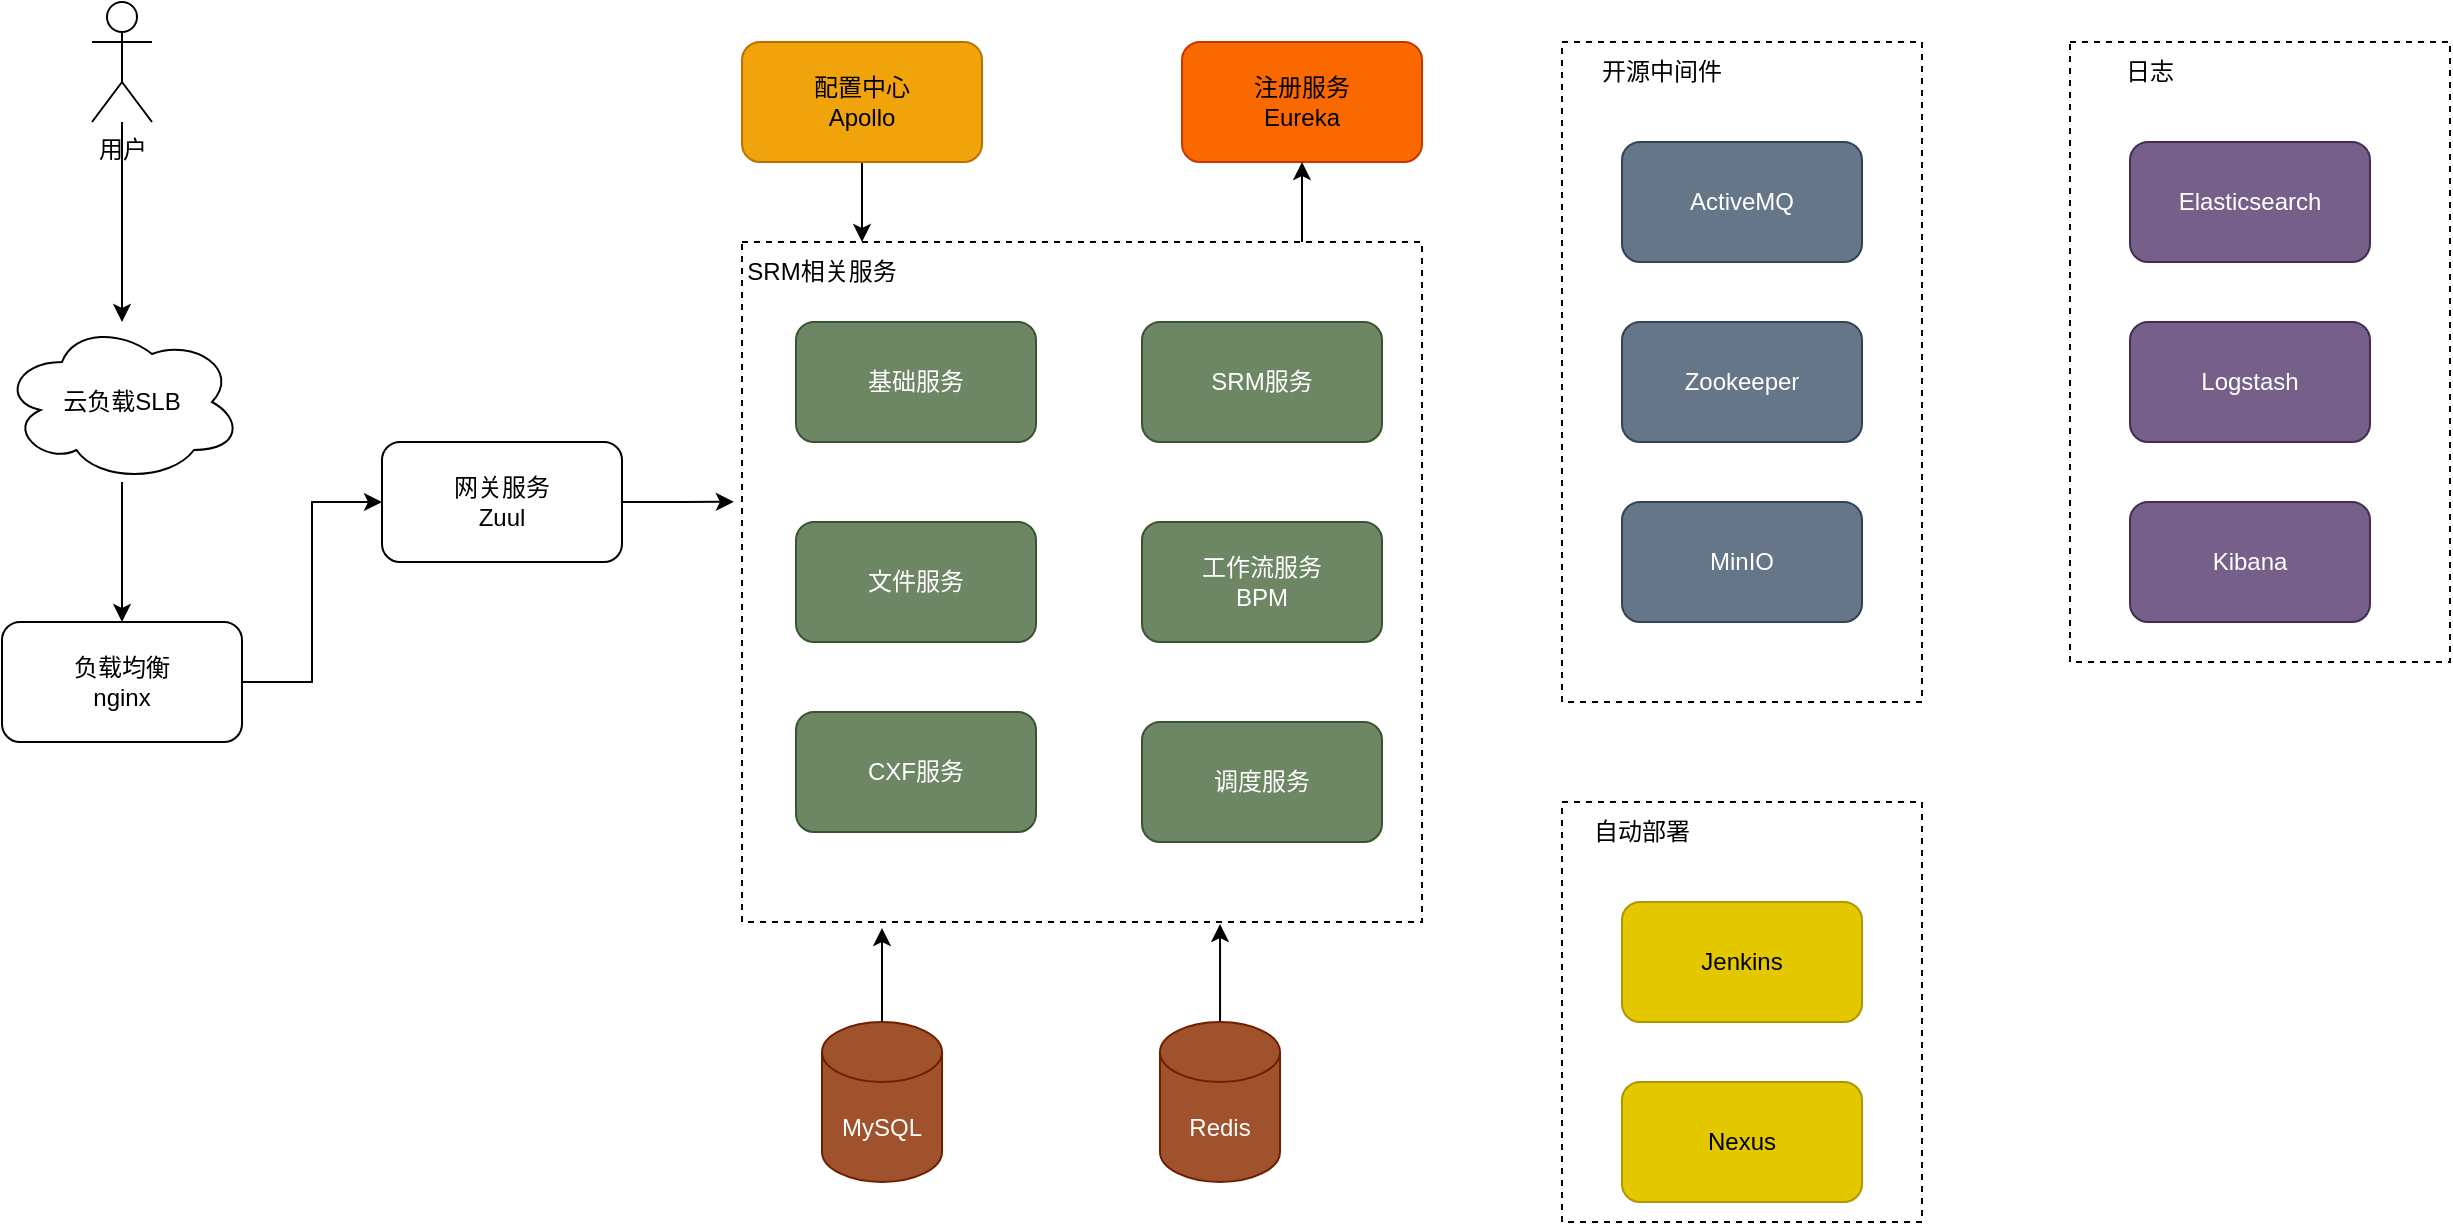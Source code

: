 <mxfile version="21.3.5" type="github">
  <diagram name="Page-1" id="Rzy3eBNsuHiDP5stUY4O">
    <mxGraphModel dx="1242" dy="869" grid="1" gridSize="10" guides="1" tooltips="1" connect="1" arrows="1" fold="1" page="1" pageScale="1" pageWidth="827" pageHeight="1169" math="0" shadow="0">
      <root>
        <mxCell id="0" />
        <mxCell id="1" parent="0" />
        <mxCell id="tfed08BJXmWeT6Q3c6Ae-26" value="" style="whiteSpace=wrap;html=1;aspect=fixed;dashed=1;" vertex="1" parent="1">
          <mxGeometry x="800" y="290" width="340" height="340" as="geometry" />
        </mxCell>
        <mxCell id="tfed08BJXmWeT6Q3c6Ae-43" value="" style="edgeStyle=orthogonalEdgeStyle;rounded=0;orthogonalLoop=1;jettySize=auto;html=1;" edge="1" parent="1" source="tfed08BJXmWeT6Q3c6Ae-1" target="tfed08BJXmWeT6Q3c6Ae-4">
          <mxGeometry relative="1" as="geometry" />
        </mxCell>
        <mxCell id="tfed08BJXmWeT6Q3c6Ae-1" value="用户" style="shape=umlActor;verticalLabelPosition=bottom;verticalAlign=top;html=1;outlineConnect=0;" vertex="1" parent="1">
          <mxGeometry x="475" y="170" width="30" height="60" as="geometry" />
        </mxCell>
        <mxCell id="tfed08BJXmWeT6Q3c6Ae-3" value="负载均衡&lt;br&gt;nginx" style="rounded=1;whiteSpace=wrap;html=1;" vertex="1" parent="1">
          <mxGeometry x="430" y="480" width="120" height="60" as="geometry" />
        </mxCell>
        <mxCell id="tfed08BJXmWeT6Q3c6Ae-44" value="" style="edgeStyle=orthogonalEdgeStyle;rounded=0;orthogonalLoop=1;jettySize=auto;html=1;" edge="1" parent="1" source="tfed08BJXmWeT6Q3c6Ae-4" target="tfed08BJXmWeT6Q3c6Ae-3">
          <mxGeometry relative="1" as="geometry" />
        </mxCell>
        <mxCell id="tfed08BJXmWeT6Q3c6Ae-4" value="云负载SLB" style="ellipse;shape=cloud;whiteSpace=wrap;html=1;" vertex="1" parent="1">
          <mxGeometry x="430" y="330" width="120" height="80" as="geometry" />
        </mxCell>
        <mxCell id="tfed08BJXmWeT6Q3c6Ae-47" value="" style="edgeStyle=orthogonalEdgeStyle;rounded=0;orthogonalLoop=1;jettySize=auto;html=1;entryX=-0.012;entryY=0.382;entryDx=0;entryDy=0;entryPerimeter=0;" edge="1" parent="1" source="tfed08BJXmWeT6Q3c6Ae-5" target="tfed08BJXmWeT6Q3c6Ae-26">
          <mxGeometry relative="1" as="geometry" />
        </mxCell>
        <mxCell id="tfed08BJXmWeT6Q3c6Ae-5" value="网关服务&lt;br&gt;Zuul" style="rounded=1;whiteSpace=wrap;html=1;" vertex="1" parent="1">
          <mxGeometry x="620" y="390" width="120" height="60" as="geometry" />
        </mxCell>
        <mxCell id="tfed08BJXmWeT6Q3c6Ae-6" value="注册服务&lt;br&gt;Eureka" style="rounded=1;whiteSpace=wrap;html=1;fillColor=#fa6800;fontColor=#000000;strokeColor=#C73500;" vertex="1" parent="1">
          <mxGeometry x="1020" y="190" width="120" height="60" as="geometry" />
        </mxCell>
        <mxCell id="tfed08BJXmWeT6Q3c6Ae-49" value="" style="edgeStyle=orthogonalEdgeStyle;rounded=0;orthogonalLoop=1;jettySize=auto;html=1;entryX=0.75;entryY=0;entryDx=0;entryDy=0;" edge="1" parent="1" source="tfed08BJXmWeT6Q3c6Ae-7" target="tfed08BJXmWeT6Q3c6Ae-27">
          <mxGeometry relative="1" as="geometry" />
        </mxCell>
        <mxCell id="tfed08BJXmWeT6Q3c6Ae-7" value="配置中心&lt;br&gt;Apollo" style="rounded=1;whiteSpace=wrap;html=1;fillColor=#f0a30a;fontColor=#000000;strokeColor=#BD7000;" vertex="1" parent="1">
          <mxGeometry x="800" y="190" width="120" height="60" as="geometry" />
        </mxCell>
        <mxCell id="tfed08BJXmWeT6Q3c6Ae-51" value="" style="edgeStyle=orthogonalEdgeStyle;rounded=0;orthogonalLoop=1;jettySize=auto;html=1;entryX=0.703;entryY=1.003;entryDx=0;entryDy=0;entryPerimeter=0;" edge="1" parent="1" source="tfed08BJXmWeT6Q3c6Ae-8" target="tfed08BJXmWeT6Q3c6Ae-26">
          <mxGeometry relative="1" as="geometry" />
        </mxCell>
        <mxCell id="tfed08BJXmWeT6Q3c6Ae-8" value="Redis" style="shape=cylinder3;whiteSpace=wrap;html=1;boundedLbl=1;backgroundOutline=1;size=15;fillColor=#a0522d;fontColor=#ffffff;strokeColor=#6D1F00;" vertex="1" parent="1">
          <mxGeometry x="1009" y="680" width="60" height="80" as="geometry" />
        </mxCell>
        <mxCell id="tfed08BJXmWeT6Q3c6Ae-50" value="" style="edgeStyle=orthogonalEdgeStyle;rounded=0;orthogonalLoop=1;jettySize=auto;html=1;" edge="1" parent="1" source="tfed08BJXmWeT6Q3c6Ae-9">
          <mxGeometry relative="1" as="geometry">
            <mxPoint x="870" y="633" as="targetPoint" />
          </mxGeometry>
        </mxCell>
        <mxCell id="tfed08BJXmWeT6Q3c6Ae-9" value="MySQL" style="shape=cylinder3;whiteSpace=wrap;html=1;boundedLbl=1;backgroundOutline=1;size=15;fillColor=#a0522d;fontColor=#ffffff;strokeColor=#6D1F00;" vertex="1" parent="1">
          <mxGeometry x="840" y="680" width="60" height="80" as="geometry" />
        </mxCell>
        <mxCell id="tfed08BJXmWeT6Q3c6Ae-10" value="基础服务" style="rounded=1;whiteSpace=wrap;html=1;fillColor=#6d8764;fontColor=#ffffff;strokeColor=#3A5431;" vertex="1" parent="1">
          <mxGeometry x="827" y="330" width="120" height="60" as="geometry" />
        </mxCell>
        <mxCell id="tfed08BJXmWeT6Q3c6Ae-11" value="文件服务" style="rounded=1;whiteSpace=wrap;html=1;fillColor=#6d8764;fontColor=#ffffff;strokeColor=#3A5431;" vertex="1" parent="1">
          <mxGeometry x="827" y="430" width="120" height="60" as="geometry" />
        </mxCell>
        <mxCell id="tfed08BJXmWeT6Q3c6Ae-12" value="CXF服务" style="rounded=1;whiteSpace=wrap;html=1;fillColor=#6d8764;fontColor=#ffffff;strokeColor=#3A5431;" vertex="1" parent="1">
          <mxGeometry x="827" y="525" width="120" height="60" as="geometry" />
        </mxCell>
        <mxCell id="tfed08BJXmWeT6Q3c6Ae-14" value="SRM服务" style="rounded=1;whiteSpace=wrap;html=1;fillColor=#6d8764;fontColor=#ffffff;strokeColor=#3A5431;" vertex="1" parent="1">
          <mxGeometry x="1000" y="330" width="120" height="60" as="geometry" />
        </mxCell>
        <mxCell id="tfed08BJXmWeT6Q3c6Ae-15" value="工作流服务&lt;br&gt;BPM" style="rounded=1;whiteSpace=wrap;html=1;fillColor=#6d8764;fontColor=#ffffff;strokeColor=#3A5431;" vertex="1" parent="1">
          <mxGeometry x="1000" y="430" width="120" height="60" as="geometry" />
        </mxCell>
        <mxCell id="tfed08BJXmWeT6Q3c6Ae-16" value="调度服务" style="rounded=1;whiteSpace=wrap;html=1;fillColor=#6d8764;fontColor=#ffffff;strokeColor=#3A5431;" vertex="1" parent="1">
          <mxGeometry x="1000" y="530" width="120" height="60" as="geometry" />
        </mxCell>
        <mxCell id="tfed08BJXmWeT6Q3c6Ae-27" value="SRM相关服务" style="text;html=1;strokeColor=none;fillColor=none;align=center;verticalAlign=middle;whiteSpace=wrap;rounded=0;" vertex="1" parent="1">
          <mxGeometry x="800" y="290" width="80" height="30" as="geometry" />
        </mxCell>
        <mxCell id="tfed08BJXmWeT6Q3c6Ae-35" value="" style="group" vertex="1" connectable="0" parent="1">
          <mxGeometry x="1210" y="570" width="180" height="210" as="geometry" />
        </mxCell>
        <mxCell id="tfed08BJXmWeT6Q3c6Ae-30" value="" style="whiteSpace=wrap;html=1;dashed=1;" vertex="1" parent="tfed08BJXmWeT6Q3c6Ae-35">
          <mxGeometry width="180" height="210" as="geometry" />
        </mxCell>
        <mxCell id="tfed08BJXmWeT6Q3c6Ae-20" value="Nexus" style="rounded=1;whiteSpace=wrap;html=1;fillColor=#e3c800;fontColor=#000000;strokeColor=#B09500;" vertex="1" parent="tfed08BJXmWeT6Q3c6Ae-35">
          <mxGeometry x="30" y="140" width="120" height="60" as="geometry" />
        </mxCell>
        <mxCell id="tfed08BJXmWeT6Q3c6Ae-21" value="Jenkins" style="rounded=1;whiteSpace=wrap;html=1;fillColor=#e3c800;fontColor=#000000;strokeColor=#B09500;" vertex="1" parent="tfed08BJXmWeT6Q3c6Ae-35">
          <mxGeometry x="30" y="50" width="120" height="60" as="geometry" />
        </mxCell>
        <mxCell id="tfed08BJXmWeT6Q3c6Ae-33" value="自动部署" style="text;html=1;strokeColor=none;fillColor=none;align=center;verticalAlign=middle;whiteSpace=wrap;rounded=0;" vertex="1" parent="tfed08BJXmWeT6Q3c6Ae-35">
          <mxGeometry width="80" height="30" as="geometry" />
        </mxCell>
        <mxCell id="tfed08BJXmWeT6Q3c6Ae-36" value="" style="group" vertex="1" connectable="0" parent="1">
          <mxGeometry x="1210" y="190" width="180" height="330" as="geometry" />
        </mxCell>
        <mxCell id="tfed08BJXmWeT6Q3c6Ae-29" value="" style="whiteSpace=wrap;html=1;dashed=1;" vertex="1" parent="tfed08BJXmWeT6Q3c6Ae-36">
          <mxGeometry width="180" height="330" as="geometry" />
        </mxCell>
        <mxCell id="tfed08BJXmWeT6Q3c6Ae-17" value="ActiveMQ" style="rounded=1;whiteSpace=wrap;html=1;fillColor=#647687;fontColor=#ffffff;strokeColor=#314354;" vertex="1" parent="tfed08BJXmWeT6Q3c6Ae-36">
          <mxGeometry x="30" y="50" width="120" height="60" as="geometry" />
        </mxCell>
        <mxCell id="tfed08BJXmWeT6Q3c6Ae-18" value="Zookeeper" style="rounded=1;whiteSpace=wrap;html=1;fillColor=#647687;fontColor=#ffffff;strokeColor=#314354;" vertex="1" parent="tfed08BJXmWeT6Q3c6Ae-36">
          <mxGeometry x="30" y="140" width="120" height="60" as="geometry" />
        </mxCell>
        <mxCell id="tfed08BJXmWeT6Q3c6Ae-19" value="MinIO" style="rounded=1;whiteSpace=wrap;html=1;fillColor=#647687;fontColor=#ffffff;strokeColor=#314354;" vertex="1" parent="tfed08BJXmWeT6Q3c6Ae-36">
          <mxGeometry x="30" y="230" width="120" height="60" as="geometry" />
        </mxCell>
        <mxCell id="tfed08BJXmWeT6Q3c6Ae-32" value="开源中间件" style="text;html=1;strokeColor=none;fillColor=none;align=center;verticalAlign=middle;whiteSpace=wrap;rounded=0;" vertex="1" parent="tfed08BJXmWeT6Q3c6Ae-36">
          <mxGeometry x="10" width="80" height="30" as="geometry" />
        </mxCell>
        <mxCell id="tfed08BJXmWeT6Q3c6Ae-37" value="" style="group" vertex="1" connectable="0" parent="1">
          <mxGeometry x="1464" y="190" width="190" height="310" as="geometry" />
        </mxCell>
        <mxCell id="tfed08BJXmWeT6Q3c6Ae-31" value="" style="whiteSpace=wrap;html=1;dashed=1;" vertex="1" parent="tfed08BJXmWeT6Q3c6Ae-37">
          <mxGeometry width="190" height="310" as="geometry" />
        </mxCell>
        <mxCell id="tfed08BJXmWeT6Q3c6Ae-22" value="Elasticsearch" style="rounded=1;whiteSpace=wrap;html=1;fillColor=#76608a;fontColor=#ffffff;strokeColor=#432D57;" vertex="1" parent="tfed08BJXmWeT6Q3c6Ae-37">
          <mxGeometry x="30" y="50" width="120" height="60" as="geometry" />
        </mxCell>
        <mxCell id="tfed08BJXmWeT6Q3c6Ae-23" value="Logstash" style="rounded=1;whiteSpace=wrap;html=1;fillColor=#76608a;fontColor=#ffffff;strokeColor=#432D57;" vertex="1" parent="tfed08BJXmWeT6Q3c6Ae-37">
          <mxGeometry x="30" y="140" width="120" height="60" as="geometry" />
        </mxCell>
        <mxCell id="tfed08BJXmWeT6Q3c6Ae-24" value="Kibana" style="rounded=1;whiteSpace=wrap;html=1;fillColor=#76608a;fontColor=#ffffff;strokeColor=#432D57;" vertex="1" parent="tfed08BJXmWeT6Q3c6Ae-37">
          <mxGeometry x="30" y="230" width="120" height="60" as="geometry" />
        </mxCell>
        <mxCell id="tfed08BJXmWeT6Q3c6Ae-25" style="edgeStyle=orthogonalEdgeStyle;rounded=0;orthogonalLoop=1;jettySize=auto;html=1;exitX=0.5;exitY=1;exitDx=0;exitDy=0;" edge="1" parent="tfed08BJXmWeT6Q3c6Ae-37" source="tfed08BJXmWeT6Q3c6Ae-24" target="tfed08BJXmWeT6Q3c6Ae-24">
          <mxGeometry relative="1" as="geometry" />
        </mxCell>
        <mxCell id="tfed08BJXmWeT6Q3c6Ae-34" value="日志" style="text;html=1;strokeColor=none;fillColor=none;align=center;verticalAlign=middle;whiteSpace=wrap;rounded=0;" vertex="1" parent="tfed08BJXmWeT6Q3c6Ae-37">
          <mxGeometry width="80" height="30" as="geometry" />
        </mxCell>
        <mxCell id="tfed08BJXmWeT6Q3c6Ae-45" value="" style="endArrow=classic;html=1;rounded=0;exitX=1;exitY=0.5;exitDx=0;exitDy=0;entryX=0;entryY=0.5;entryDx=0;entryDy=0;edgeStyle=orthogonalEdgeStyle;" edge="1" parent="1" source="tfed08BJXmWeT6Q3c6Ae-3" target="tfed08BJXmWeT6Q3c6Ae-5">
          <mxGeometry width="50" height="50" relative="1" as="geometry">
            <mxPoint x="950" y="520" as="sourcePoint" />
            <mxPoint x="1000" y="470" as="targetPoint" />
          </mxGeometry>
        </mxCell>
        <mxCell id="tfed08BJXmWeT6Q3c6Ae-48" value="" style="endArrow=classic;html=1;rounded=0;entryX=0.5;entryY=1;entryDx=0;entryDy=0;" edge="1" parent="1" target="tfed08BJXmWeT6Q3c6Ae-6">
          <mxGeometry width="50" height="50" relative="1" as="geometry">
            <mxPoint x="1080" y="290" as="sourcePoint" />
            <mxPoint x="1010" y="470" as="targetPoint" />
          </mxGeometry>
        </mxCell>
      </root>
    </mxGraphModel>
  </diagram>
</mxfile>
